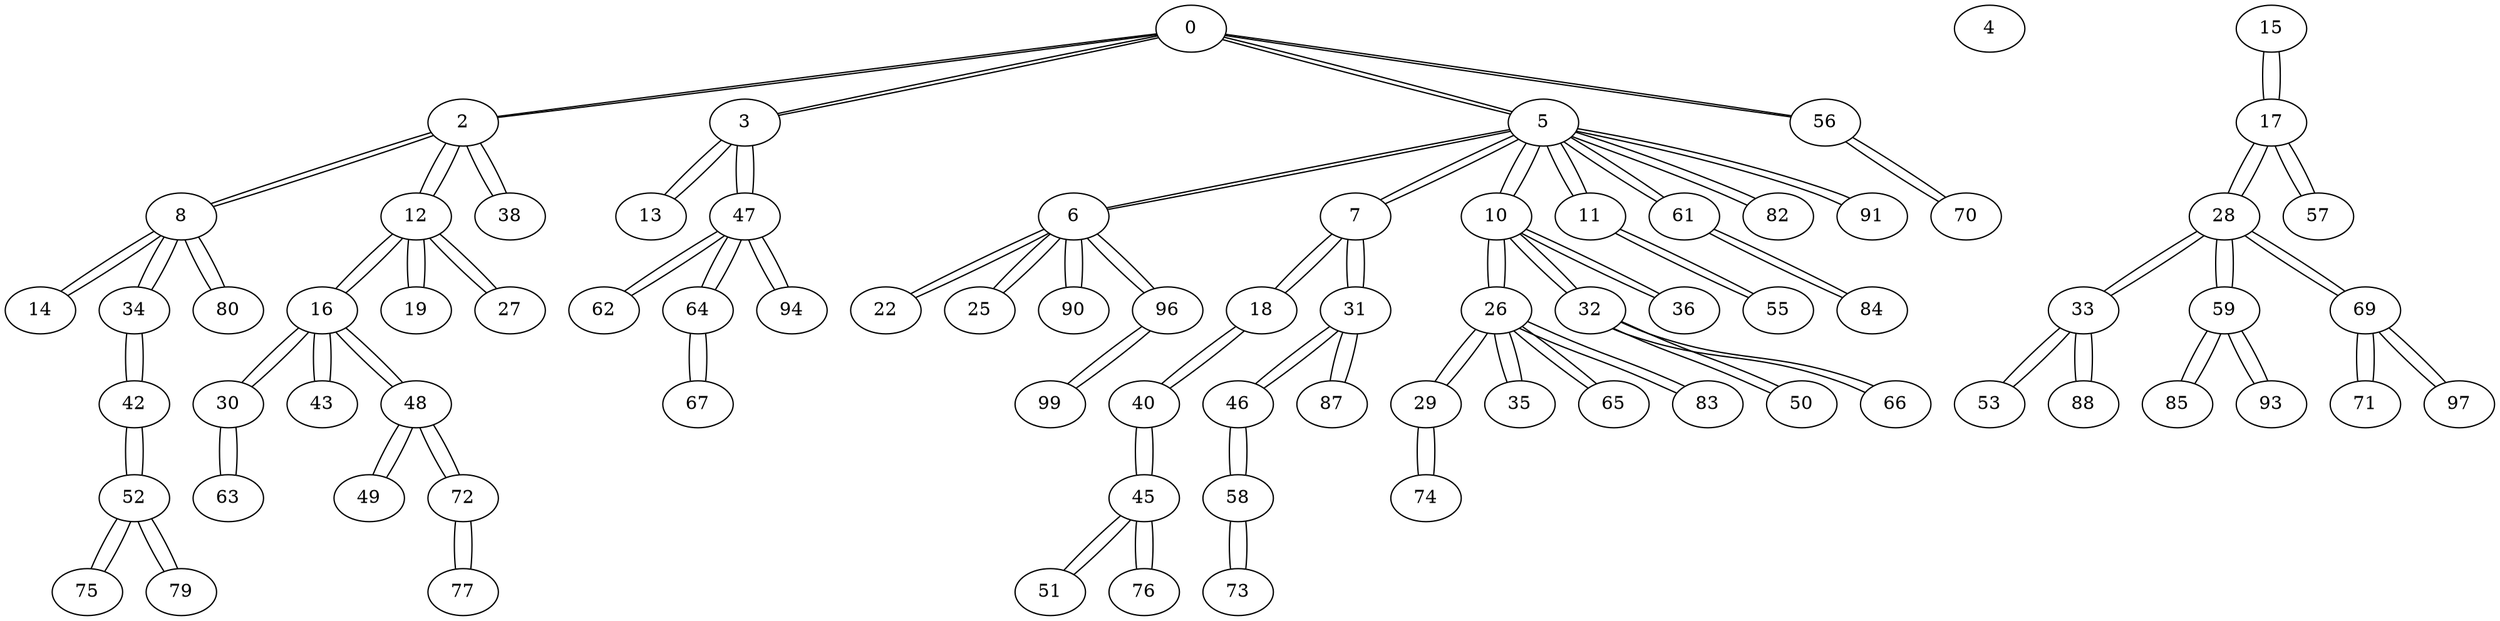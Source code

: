 graph {
	0 [label=0]
	0 -- 2
	0 -- 3
	0 -- 5
	0 -- 56
	2 [label=2]
	2 -- 0
	2 -- 8
	2 -- 12
	2 -- 38
	8 [label=8]
	8 -- 2
	8 -- 14
	8 -- 34
	8 -- 80
	14 [label=14]
	14 -- 8
	34 [label=34]
	34 -- 8
	34 -- 42
	42 [label=42]
	42 -- 34
	42 -- 52
	52 [label=52]
	52 -- 42
	52 -- 75
	52 -- 79
	75 [label=75]
	75 -- 52
	79 [label=79]
	79 -- 52
	80 [label=80]
	80 -- 8
	12 [label=12]
	12 -- 2
	12 -- 16
	12 -- 19
	12 -- 27
	16 [label=16]
	16 -- 12
	16 -- 30
	16 -- 43
	16 -- 48
	30 [label=30]
	30 -- 16
	30 -- 63
	63 [label=63]
	63 -- 30
	43 [label=43]
	43 -- 16
	48 [label=48]
	48 -- 16
	48 -- 49
	48 -- 72
	49 [label=49]
	49 -- 48
	72 [label=72]
	72 -- 48
	72 -- 77
	77 [label=77]
	77 -- 72
	19 [label=19]
	19 -- 12
	27 [label=27]
	27 -- 12
	38 [label=38]
	38 -- 2
	3 [label=3]
	3 -- 0
	3 -- 13
	3 -- 47
	13 [label=13]
	13 -- 3
	47 [label=47]
	47 -- 3
	47 -- 62
	47 -- 64
	47 -- 94
	62 [label=62]
	62 -- 47
	64 [label=64]
	64 -- 47
	64 -- 67
	67 [label=67]
	67 -- 64
	94 [label=94]
	94 -- 47
	5 [label=5]
	5 -- 0
	5 -- 6
	5 -- 7
	5 -- 10
	5 -- 11
	5 -- 61
	5 -- 82
	5 -- 91
	6 [label=6]
	6 -- 5
	6 -- 22
	6 -- 25
	6 -- 90
	6 -- 96
	22 [label=22]
	22 -- 6
	25 [label=25]
	25 -- 6
	90 [label=90]
	90 -- 6
	96 [label=96]
	96 -- 6
	96 -- 99
	99 [label=99]
	99 -- 96
	7 [label=7]
	7 -- 5
	7 -- 18
	7 -- 31
	18 [label=18]
	18 -- 7
	18 -- 40
	40 [label=40]
	40 -- 18
	40 -- 45
	45 [label=45]
	45 -- 40
	45 -- 51
	45 -- 76
	51 [label=51]
	51 -- 45
	76 [label=76]
	76 -- 45
	31 [label=31]
	31 -- 7
	31 -- 46
	31 -- 87
	46 [label=46]
	46 -- 31
	46 -- 58
	58 [label=58]
	58 -- 46
	58 -- 73
	73 [label=73]
	73 -- 58
	87 [label=87]
	87 -- 31
	10 [label=10]
	10 -- 5
	10 -- 26
	10 -- 32
	10 -- 36
	26 [label=26]
	26 -- 10
	26 -- 29
	26 -- 35
	26 -- 65
	26 -- 83
	29 [label=29]
	29 -- 26
	29 -- 74
	74 [label=74]
	74 -- 29
	35 [label=35]
	35 -- 26
	65 [label=65]
	65 -- 26
	83 [label=83]
	83 -- 26
	32 [label=32]
	32 -- 10
	32 -- 50
	32 -- 66
	50 [label=50]
	50 -- 32
	66 [label=66]
	66 -- 32
	36 [label=36]
	36 -- 10
	11 [label=11]
	11 -- 5
	11 -- 55
	55 [label=55]
	55 -- 11
	61 [label=61]
	61 -- 5
	61 -- 84
	84 [label=84]
	84 -- 61
	82 [label=82]
	82 -- 5
	91 [label=91]
	91 -- 5
	56 [label=56]
	56 -- 0
	56 -- 70
	70 [label=70]
	70 -- 56
	4 [label=4]
	15 [label=15]
	15 -- 17
	17 [label=17]
	17 -- 15
	17 -- 28
	17 -- 57
	28 [label=28]
	28 -- 17
	28 -- 33
	28 -- 59
	28 -- 69
	33 [label=33]
	33 -- 28
	33 -- 53
	33 -- 88
	53 [label=53]
	53 -- 33
	88 [label=88]
	88 -- 33
	59 [label=59]
	59 -- 28
	59 -- 85
	59 -- 93
	85 [label=85]
	85 -- 59
	93 [label=93]
	93 -- 59
	69 [label=69]
	69 -- 28
	69 -- 71
	69 -- 97
	71 [label=71]
	71 -- 69
	97 [label=97]
	97 -- 69
	57 [label=57]
	57 -- 17
}
